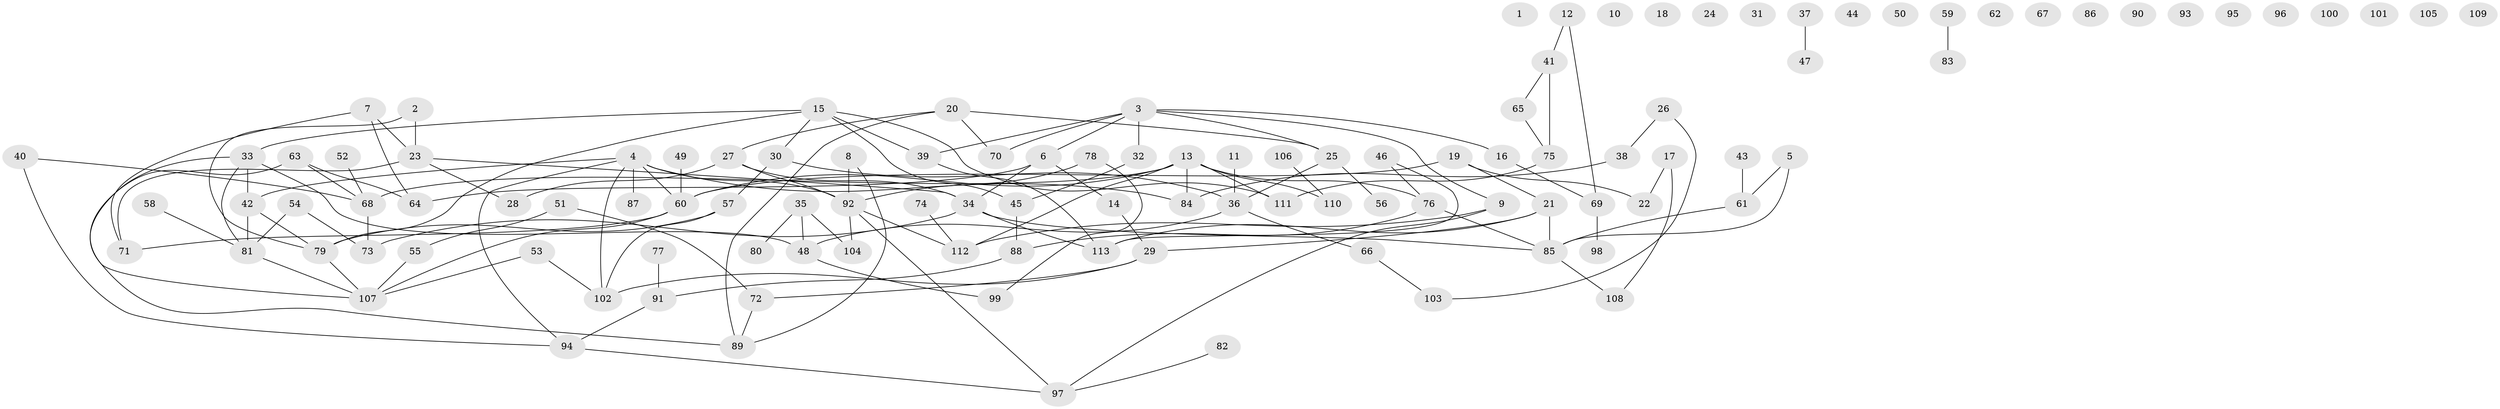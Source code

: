 // Generated by graph-tools (version 1.1) at 2025/13/03/09/25 04:13:11]
// undirected, 113 vertices, 141 edges
graph export_dot {
graph [start="1"]
  node [color=gray90,style=filled];
  1;
  2;
  3;
  4;
  5;
  6;
  7;
  8;
  9;
  10;
  11;
  12;
  13;
  14;
  15;
  16;
  17;
  18;
  19;
  20;
  21;
  22;
  23;
  24;
  25;
  26;
  27;
  28;
  29;
  30;
  31;
  32;
  33;
  34;
  35;
  36;
  37;
  38;
  39;
  40;
  41;
  42;
  43;
  44;
  45;
  46;
  47;
  48;
  49;
  50;
  51;
  52;
  53;
  54;
  55;
  56;
  57;
  58;
  59;
  60;
  61;
  62;
  63;
  64;
  65;
  66;
  67;
  68;
  69;
  70;
  71;
  72;
  73;
  74;
  75;
  76;
  77;
  78;
  79;
  80;
  81;
  82;
  83;
  84;
  85;
  86;
  87;
  88;
  89;
  90;
  91;
  92;
  93;
  94;
  95;
  96;
  97;
  98;
  99;
  100;
  101;
  102;
  103;
  104;
  105;
  106;
  107;
  108;
  109;
  110;
  111;
  112;
  113;
  2 -- 23;
  2 -- 79;
  3 -- 6;
  3 -- 9;
  3 -- 16;
  3 -- 25;
  3 -- 32;
  3 -- 39;
  3 -- 70;
  4 -- 42;
  4 -- 60;
  4 -- 84;
  4 -- 87;
  4 -- 92;
  4 -- 94;
  4 -- 102;
  5 -- 61;
  5 -- 85;
  6 -- 14;
  6 -- 34;
  6 -- 64;
  7 -- 23;
  7 -- 64;
  7 -- 71;
  8 -- 89;
  8 -- 92;
  9 -- 97;
  9 -- 112;
  11 -- 36;
  12 -- 41;
  12 -- 69;
  13 -- 60;
  13 -- 68;
  13 -- 76;
  13 -- 84;
  13 -- 110;
  13 -- 111;
  13 -- 112;
  14 -- 29;
  15 -- 30;
  15 -- 33;
  15 -- 39;
  15 -- 45;
  15 -- 79;
  15 -- 111;
  16 -- 69;
  17 -- 22;
  17 -- 108;
  19 -- 21;
  19 -- 22;
  19 -- 60;
  20 -- 25;
  20 -- 27;
  20 -- 70;
  20 -- 89;
  21 -- 29;
  21 -- 85;
  21 -- 113;
  23 -- 28;
  23 -- 34;
  23 -- 71;
  25 -- 36;
  25 -- 56;
  26 -- 38;
  26 -- 103;
  27 -- 28;
  27 -- 34;
  27 -- 92;
  29 -- 72;
  29 -- 102;
  30 -- 36;
  30 -- 57;
  32 -- 45;
  33 -- 42;
  33 -- 48;
  33 -- 81;
  33 -- 107;
  34 -- 73;
  34 -- 85;
  34 -- 113;
  35 -- 48;
  35 -- 80;
  35 -- 104;
  36 -- 48;
  36 -- 66;
  37 -- 47;
  38 -- 84;
  39 -- 113;
  40 -- 68;
  40 -- 94;
  41 -- 65;
  41 -- 75;
  42 -- 79;
  42 -- 81;
  43 -- 61;
  45 -- 88;
  46 -- 76;
  46 -- 113;
  48 -- 99;
  49 -- 60;
  51 -- 55;
  51 -- 72;
  52 -- 68;
  53 -- 102;
  53 -- 107;
  54 -- 73;
  54 -- 81;
  55 -- 107;
  57 -- 79;
  57 -- 102;
  58 -- 81;
  59 -- 83;
  60 -- 71;
  60 -- 107;
  61 -- 85;
  63 -- 64;
  63 -- 68;
  63 -- 89;
  65 -- 75;
  66 -- 103;
  68 -- 73;
  69 -- 98;
  72 -- 89;
  74 -- 112;
  75 -- 111;
  76 -- 85;
  76 -- 88;
  77 -- 91;
  78 -- 92;
  78 -- 99;
  79 -- 107;
  81 -- 107;
  82 -- 97;
  85 -- 108;
  88 -- 91;
  91 -- 94;
  92 -- 97;
  92 -- 104;
  92 -- 112;
  94 -- 97;
  106 -- 110;
}

